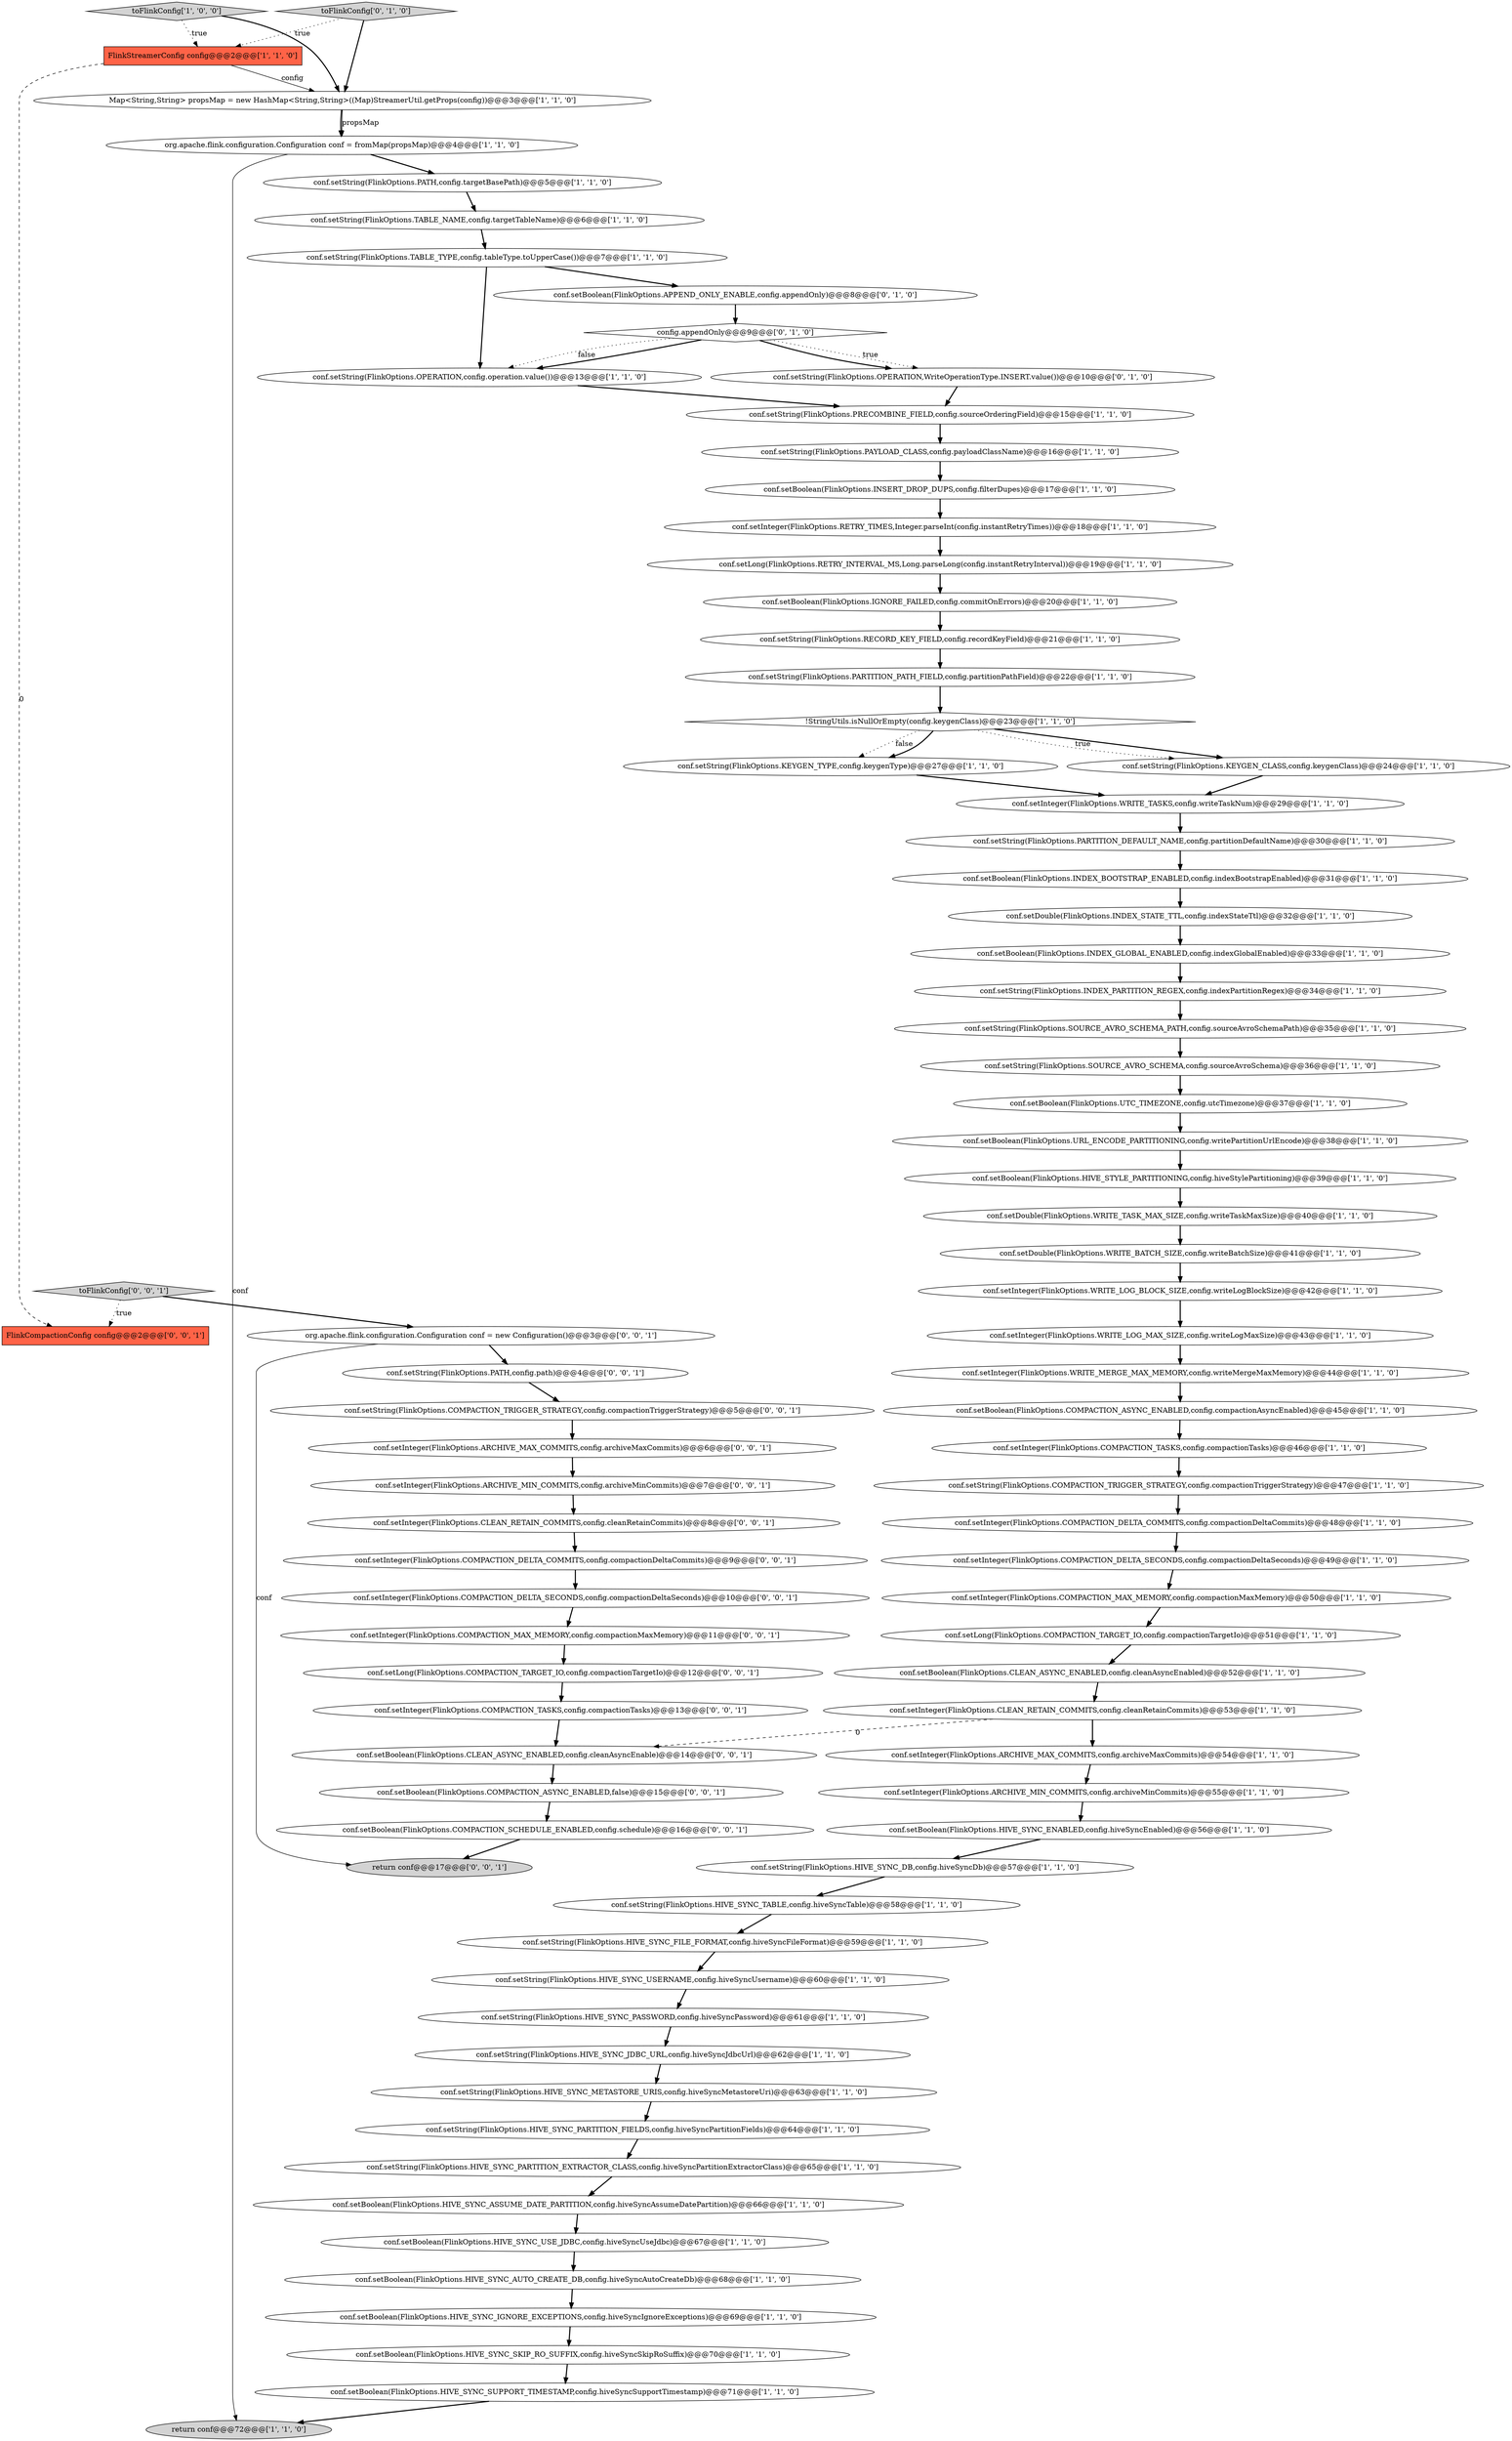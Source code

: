 digraph {
24 [style = filled, label = "conf.setInteger(FlinkOptions.WRITE_LOG_BLOCK_SIZE,config.writeLogBlockSize)@@@42@@@['1', '1', '0']", fillcolor = white, shape = ellipse image = "AAA0AAABBB1BBB"];
64 [style = filled, label = "toFlinkConfig['0', '1', '0']", fillcolor = lightgray, shape = diamond image = "AAA0AAABBB2BBB"];
68 [style = filled, label = "org.apache.flink.configuration.Configuration conf = new Configuration()@@@3@@@['0', '0', '1']", fillcolor = white, shape = ellipse image = "AAA0AAABBB3BBB"];
23 [style = filled, label = "conf.setDouble(FlinkOptions.WRITE_BATCH_SIZE,config.writeBatchSize)@@@41@@@['1', '1', '0']", fillcolor = white, shape = ellipse image = "AAA0AAABBB1BBB"];
34 [style = filled, label = "conf.setInteger(FlinkOptions.WRITE_MERGE_MAX_MEMORY,config.writeMergeMaxMemory)@@@44@@@['1', '1', '0']", fillcolor = white, shape = ellipse image = "AAA0AAABBB1BBB"];
8 [style = filled, label = "conf.setBoolean(FlinkOptions.HIVE_SYNC_ENABLED,config.hiveSyncEnabled)@@@56@@@['1', '1', '0']", fillcolor = white, shape = ellipse image = "AAA0AAABBB1BBB"];
51 [style = filled, label = "return conf@@@72@@@['1', '1', '0']", fillcolor = lightgray, shape = ellipse image = "AAA0AAABBB1BBB"];
75 [style = filled, label = "conf.setLong(FlinkOptions.COMPACTION_TARGET_IO,config.compactionTargetIo)@@@12@@@['0', '0', '1']", fillcolor = white, shape = ellipse image = "AAA0AAABBB3BBB"];
29 [style = filled, label = "org.apache.flink.configuration.Configuration conf = fromMap(propsMap)@@@4@@@['1', '1', '0']", fillcolor = white, shape = ellipse image = "AAA0AAABBB1BBB"];
69 [style = filled, label = "conf.setInteger(FlinkOptions.COMPACTION_DELTA_SECONDS,config.compactionDeltaSeconds)@@@10@@@['0', '0', '1']", fillcolor = white, shape = ellipse image = "AAA0AAABBB3BBB"];
36 [style = filled, label = "conf.setString(FlinkOptions.PARTITION_PATH_FIELD,config.partitionPathField)@@@22@@@['1', '1', '0']", fillcolor = white, shape = ellipse image = "AAA0AAABBB1BBB"];
60 [style = filled, label = "conf.setString(FlinkOptions.HIVE_SYNC_TABLE,config.hiveSyncTable)@@@58@@@['1', '1', '0']", fillcolor = white, shape = ellipse image = "AAA0AAABBB1BBB"];
76 [style = filled, label = "conf.setInteger(FlinkOptions.COMPACTION_MAX_MEMORY,config.compactionMaxMemory)@@@11@@@['0', '0', '1']", fillcolor = white, shape = ellipse image = "AAA0AAABBB3BBB"];
33 [style = filled, label = "conf.setBoolean(FlinkOptions.HIVE_SYNC_USE_JDBC,config.hiveSyncUseJdbc)@@@67@@@['1', '1', '0']", fillcolor = white, shape = ellipse image = "AAA0AAABBB1BBB"];
10 [style = filled, label = "conf.setString(FlinkOptions.HIVE_SYNC_USERNAME,config.hiveSyncUsername)@@@60@@@['1', '1', '0']", fillcolor = white, shape = ellipse image = "AAA0AAABBB1BBB"];
19 [style = filled, label = "conf.setBoolean(FlinkOptions.INSERT_DROP_DUPS,config.filterDupes)@@@17@@@['1', '1', '0']", fillcolor = white, shape = ellipse image = "AAA0AAABBB1BBB"];
27 [style = filled, label = "conf.setString(FlinkOptions.PARTITION_DEFAULT_NAME,config.partitionDefaultName)@@@30@@@['1', '1', '0']", fillcolor = white, shape = ellipse image = "AAA0AAABBB1BBB"];
37 [style = filled, label = "conf.setBoolean(FlinkOptions.COMPACTION_ASYNC_ENABLED,config.compactionAsyncEnabled)@@@45@@@['1', '1', '0']", fillcolor = white, shape = ellipse image = "AAA0AAABBB1BBB"];
20 [style = filled, label = "conf.setString(FlinkOptions.INDEX_PARTITION_REGEX,config.indexPartitionRegex)@@@34@@@['1', '1', '0']", fillcolor = white, shape = ellipse image = "AAA0AAABBB1BBB"];
71 [style = filled, label = "conf.setString(FlinkOptions.COMPACTION_TRIGGER_STRATEGY,config.compactionTriggerStrategy)@@@5@@@['0', '0', '1']", fillcolor = white, shape = ellipse image = "AAA0AAABBB3BBB"];
56 [style = filled, label = "conf.setInteger(FlinkOptions.COMPACTION_TASKS,config.compactionTasks)@@@46@@@['1', '1', '0']", fillcolor = white, shape = ellipse image = "AAA0AAABBB1BBB"];
81 [style = filled, label = "return conf@@@17@@@['0', '0', '1']", fillcolor = lightgray, shape = ellipse image = "AAA0AAABBB3BBB"];
50 [style = filled, label = "conf.setBoolean(FlinkOptions.UTC_TIMEZONE,config.utcTimezone)@@@37@@@['1', '1', '0']", fillcolor = white, shape = ellipse image = "AAA0AAABBB1BBB"];
9 [style = filled, label = "conf.setBoolean(FlinkOptions.URL_ENCODE_PARTITIONING,config.writePartitionUrlEncode)@@@38@@@['1', '1', '0']", fillcolor = white, shape = ellipse image = "AAA0AAABBB1BBB"];
55 [style = filled, label = "conf.setInteger(FlinkOptions.ARCHIVE_MIN_COMMITS,config.archiveMinCommits)@@@55@@@['1', '1', '0']", fillcolor = white, shape = ellipse image = "AAA0AAABBB1BBB"];
54 [style = filled, label = "conf.setInteger(FlinkOptions.ARCHIVE_MAX_COMMITS,config.archiveMaxCommits)@@@54@@@['1', '1', '0']", fillcolor = white, shape = ellipse image = "AAA0AAABBB1BBB"];
61 [style = filled, label = "conf.setInteger(FlinkOptions.WRITE_TASKS,config.writeTaskNum)@@@29@@@['1', '1', '0']", fillcolor = white, shape = ellipse image = "AAA0AAABBB1BBB"];
35 [style = filled, label = "conf.setInteger(FlinkOptions.WRITE_LOG_MAX_SIZE,config.writeLogMaxSize)@@@43@@@['1', '1', '0']", fillcolor = white, shape = ellipse image = "AAA0AAABBB1BBB"];
65 [style = filled, label = "conf.setString(FlinkOptions.OPERATION,WriteOperationType.INSERT.value())@@@10@@@['0', '1', '0']", fillcolor = white, shape = ellipse image = "AAA1AAABBB2BBB"];
72 [style = filled, label = "conf.setInteger(FlinkOptions.COMPACTION_DELTA_COMMITS,config.compactionDeltaCommits)@@@9@@@['0', '0', '1']", fillcolor = white, shape = ellipse image = "AAA0AAABBB3BBB"];
74 [style = filled, label = "conf.setString(FlinkOptions.PATH,config.path)@@@4@@@['0', '0', '1']", fillcolor = white, shape = ellipse image = "AAA0AAABBB3BBB"];
14 [style = filled, label = "conf.setBoolean(FlinkOptions.INDEX_GLOBAL_ENABLED,config.indexGlobalEnabled)@@@33@@@['1', '1', '0']", fillcolor = white, shape = ellipse image = "AAA0AAABBB1BBB"];
57 [style = filled, label = "conf.setString(FlinkOptions.HIVE_SYNC_PARTITION_EXTRACTOR_CLASS,config.hiveSyncPartitionExtractorClass)@@@65@@@['1', '1', '0']", fillcolor = white, shape = ellipse image = "AAA0AAABBB1BBB"];
73 [style = filled, label = "conf.setBoolean(FlinkOptions.COMPACTION_ASYNC_ENABLED,false)@@@15@@@['0', '0', '1']", fillcolor = white, shape = ellipse image = "AAA0AAABBB3BBB"];
39 [style = filled, label = "conf.setBoolean(FlinkOptions.HIVE_SYNC_IGNORE_EXCEPTIONS,config.hiveSyncIgnoreExceptions)@@@69@@@['1', '1', '0']", fillcolor = white, shape = ellipse image = "AAA0AAABBB1BBB"];
7 [style = filled, label = "conf.setLong(FlinkOptions.RETRY_INTERVAL_MS,Long.parseLong(config.instantRetryInterval))@@@19@@@['1', '1', '0']", fillcolor = white, shape = ellipse image = "AAA0AAABBB1BBB"];
52 [style = filled, label = "conf.setString(FlinkOptions.TABLE_TYPE,config.tableType.toUpperCase())@@@7@@@['1', '1', '0']", fillcolor = white, shape = ellipse image = "AAA0AAABBB1BBB"];
26 [style = filled, label = "!StringUtils.isNullOrEmpty(config.keygenClass)@@@23@@@['1', '1', '0']", fillcolor = white, shape = diamond image = "AAA0AAABBB1BBB"];
0 [style = filled, label = "conf.setString(FlinkOptions.PATH,config.targetBasePath)@@@5@@@['1', '1', '0']", fillcolor = white, shape = ellipse image = "AAA0AAABBB1BBB"];
13 [style = filled, label = "Map<String,String> propsMap = new HashMap<String,String>((Map)StreamerUtil.getProps(config))@@@3@@@['1', '1', '0']", fillcolor = white, shape = ellipse image = "AAA0AAABBB1BBB"];
30 [style = filled, label = "conf.setBoolean(FlinkOptions.HIVE_SYNC_AUTO_CREATE_DB,config.hiveSyncAutoCreateDb)@@@68@@@['1', '1', '0']", fillcolor = white, shape = ellipse image = "AAA0AAABBB1BBB"];
43 [style = filled, label = "conf.setString(FlinkOptions.HIVE_SYNC_FILE_FORMAT,config.hiveSyncFileFormat)@@@59@@@['1', '1', '0']", fillcolor = white, shape = ellipse image = "AAA0AAABBB1BBB"];
44 [style = filled, label = "conf.setDouble(FlinkOptions.INDEX_STATE_TTL,config.indexStateTtl)@@@32@@@['1', '1', '0']", fillcolor = white, shape = ellipse image = "AAA0AAABBB1BBB"];
28 [style = filled, label = "conf.setBoolean(FlinkOptions.HIVE_SYNC_ASSUME_DATE_PARTITION,config.hiveSyncAssumeDatePartition)@@@66@@@['1', '1', '0']", fillcolor = white, shape = ellipse image = "AAA0AAABBB1BBB"];
47 [style = filled, label = "conf.setDouble(FlinkOptions.WRITE_TASK_MAX_SIZE,config.writeTaskMaxSize)@@@40@@@['1', '1', '0']", fillcolor = white, shape = ellipse image = "AAA0AAABBB1BBB"];
58 [style = filled, label = "conf.setLong(FlinkOptions.COMPACTION_TARGET_IO,config.compactionTargetIo)@@@51@@@['1', '1', '0']", fillcolor = white, shape = ellipse image = "AAA0AAABBB1BBB"];
38 [style = filled, label = "conf.setInteger(FlinkOptions.CLEAN_RETAIN_COMMITS,config.cleanRetainCommits)@@@53@@@['1', '1', '0']", fillcolor = white, shape = ellipse image = "AAA0AAABBB1BBB"];
67 [style = filled, label = "conf.setInteger(FlinkOptions.ARCHIVE_MIN_COMMITS,config.archiveMinCommits)@@@7@@@['0', '0', '1']", fillcolor = white, shape = ellipse image = "AAA0AAABBB3BBB"];
70 [style = filled, label = "toFlinkConfig['0', '0', '1']", fillcolor = lightgray, shape = diamond image = "AAA0AAABBB3BBB"];
79 [style = filled, label = "conf.setInteger(FlinkOptions.CLEAN_RETAIN_COMMITS,config.cleanRetainCommits)@@@8@@@['0', '0', '1']", fillcolor = white, shape = ellipse image = "AAA0AAABBB3BBB"];
15 [style = filled, label = "conf.setString(FlinkOptions.TABLE_NAME,config.targetTableName)@@@6@@@['1', '1', '0']", fillcolor = white, shape = ellipse image = "AAA0AAABBB1BBB"];
25 [style = filled, label = "conf.setString(FlinkOptions.COMPACTION_TRIGGER_STRATEGY,config.compactionTriggerStrategy)@@@47@@@['1', '1', '0']", fillcolor = white, shape = ellipse image = "AAA0AAABBB1BBB"];
16 [style = filled, label = "conf.setBoolean(FlinkOptions.HIVE_STYLE_PARTITIONING,config.hiveStylePartitioning)@@@39@@@['1', '1', '0']", fillcolor = white, shape = ellipse image = "AAA0AAABBB1BBB"];
1 [style = filled, label = "conf.setBoolean(FlinkOptions.INDEX_BOOTSTRAP_ENABLED,config.indexBootstrapEnabled)@@@31@@@['1', '1', '0']", fillcolor = white, shape = ellipse image = "AAA0AAABBB1BBB"];
17 [style = filled, label = "toFlinkConfig['1', '0', '0']", fillcolor = lightgray, shape = diamond image = "AAA0AAABBB1BBB"];
40 [style = filled, label = "conf.setString(FlinkOptions.SOURCE_AVRO_SCHEMA,config.sourceAvroSchema)@@@36@@@['1', '1', '0']", fillcolor = white, shape = ellipse image = "AAA0AAABBB1BBB"];
32 [style = filled, label = "conf.setString(FlinkOptions.HIVE_SYNC_PARTITION_FIELDS,config.hiveSyncPartitionFields)@@@64@@@['1', '1', '0']", fillcolor = white, shape = ellipse image = "AAA0AAABBB1BBB"];
12 [style = filled, label = "conf.setInteger(FlinkOptions.COMPACTION_DELTA_SECONDS,config.compactionDeltaSeconds)@@@49@@@['1', '1', '0']", fillcolor = white, shape = ellipse image = "AAA0AAABBB1BBB"];
77 [style = filled, label = "conf.setBoolean(FlinkOptions.COMPACTION_SCHEDULE_ENABLED,config.schedule)@@@16@@@['0', '0', '1']", fillcolor = white, shape = ellipse image = "AAA0AAABBB3BBB"];
41 [style = filled, label = "conf.setString(FlinkOptions.HIVE_SYNC_DB,config.hiveSyncDb)@@@57@@@['1', '1', '0']", fillcolor = white, shape = ellipse image = "AAA0AAABBB1BBB"];
5 [style = filled, label = "conf.setString(FlinkOptions.RECORD_KEY_FIELD,config.recordKeyField)@@@21@@@['1', '1', '0']", fillcolor = white, shape = ellipse image = "AAA0AAABBB1BBB"];
2 [style = filled, label = "conf.setString(FlinkOptions.HIVE_SYNC_METASTORE_URIS,config.hiveSyncMetastoreUri)@@@63@@@['1', '1', '0']", fillcolor = white, shape = ellipse image = "AAA0AAABBB1BBB"];
18 [style = filled, label = "conf.setBoolean(FlinkOptions.HIVE_SYNC_SUPPORT_TIMESTAMP,config.hiveSyncSupportTimestamp)@@@71@@@['1', '1', '0']", fillcolor = white, shape = ellipse image = "AAA0AAABBB1BBB"];
11 [style = filled, label = "conf.setBoolean(FlinkOptions.CLEAN_ASYNC_ENABLED,config.cleanAsyncEnabled)@@@52@@@['1', '1', '0']", fillcolor = white, shape = ellipse image = "AAA0AAABBB1BBB"];
22 [style = filled, label = "conf.setString(FlinkOptions.HIVE_SYNC_PASSWORD,config.hiveSyncPassword)@@@61@@@['1', '1', '0']", fillcolor = white, shape = ellipse image = "AAA0AAABBB1BBB"];
48 [style = filled, label = "conf.setInteger(FlinkOptions.COMPACTION_DELTA_COMMITS,config.compactionDeltaCommits)@@@48@@@['1', '1', '0']", fillcolor = white, shape = ellipse image = "AAA0AAABBB1BBB"];
46 [style = filled, label = "conf.setString(FlinkOptions.PAYLOAD_CLASS,config.payloadClassName)@@@16@@@['1', '1', '0']", fillcolor = white, shape = ellipse image = "AAA0AAABBB1BBB"];
62 [style = filled, label = "conf.setInteger(FlinkOptions.COMPACTION_MAX_MEMORY,config.compactionMaxMemory)@@@50@@@['1', '1', '0']", fillcolor = white, shape = ellipse image = "AAA0AAABBB1BBB"];
4 [style = filled, label = "conf.setBoolean(FlinkOptions.IGNORE_FAILED,config.commitOnErrors)@@@20@@@['1', '1', '0']", fillcolor = white, shape = ellipse image = "AAA0AAABBB1BBB"];
66 [style = filled, label = "config.appendOnly@@@9@@@['0', '1', '0']", fillcolor = white, shape = diamond image = "AAA1AAABBB2BBB"];
82 [style = filled, label = "conf.setInteger(FlinkOptions.COMPACTION_TASKS,config.compactionTasks)@@@13@@@['0', '0', '1']", fillcolor = white, shape = ellipse image = "AAA0AAABBB3BBB"];
83 [style = filled, label = "FlinkCompactionConfig config@@@2@@@['0', '0', '1']", fillcolor = tomato, shape = box image = "AAA0AAABBB3BBB"];
3 [style = filled, label = "conf.setString(FlinkOptions.KEYGEN_CLASS,config.keygenClass)@@@24@@@['1', '1', '0']", fillcolor = white, shape = ellipse image = "AAA0AAABBB1BBB"];
21 [style = filled, label = "conf.setString(FlinkOptions.SOURCE_AVRO_SCHEMA_PATH,config.sourceAvroSchemaPath)@@@35@@@['1', '1', '0']", fillcolor = white, shape = ellipse image = "AAA0AAABBB1BBB"];
42 [style = filled, label = "conf.setInteger(FlinkOptions.RETRY_TIMES,Integer.parseInt(config.instantRetryTimes))@@@18@@@['1', '1', '0']", fillcolor = white, shape = ellipse image = "AAA0AAABBB1BBB"];
45 [style = filled, label = "conf.setString(FlinkOptions.PRECOMBINE_FIELD,config.sourceOrderingField)@@@15@@@['1', '1', '0']", fillcolor = white, shape = ellipse image = "AAA0AAABBB1BBB"];
80 [style = filled, label = "conf.setBoolean(FlinkOptions.CLEAN_ASYNC_ENABLED,config.cleanAsyncEnable)@@@14@@@['0', '0', '1']", fillcolor = white, shape = ellipse image = "AAA0AAABBB3BBB"];
59 [style = filled, label = "conf.setString(FlinkOptions.HIVE_SYNC_JDBC_URL,config.hiveSyncJdbcUrl)@@@62@@@['1', '1', '0']", fillcolor = white, shape = ellipse image = "AAA0AAABBB1BBB"];
53 [style = filled, label = "conf.setString(FlinkOptions.KEYGEN_TYPE,config.keygenType)@@@27@@@['1', '1', '0']", fillcolor = white, shape = ellipse image = "AAA0AAABBB1BBB"];
49 [style = filled, label = "conf.setBoolean(FlinkOptions.HIVE_SYNC_SKIP_RO_SUFFIX,config.hiveSyncSkipRoSuffix)@@@70@@@['1', '1', '0']", fillcolor = white, shape = ellipse image = "AAA0AAABBB1BBB"];
63 [style = filled, label = "conf.setBoolean(FlinkOptions.APPEND_ONLY_ENABLE,config.appendOnly)@@@8@@@['0', '1', '0']", fillcolor = white, shape = ellipse image = "AAA1AAABBB2BBB"];
78 [style = filled, label = "conf.setInteger(FlinkOptions.ARCHIVE_MAX_COMMITS,config.archiveMaxCommits)@@@6@@@['0', '0', '1']", fillcolor = white, shape = ellipse image = "AAA0AAABBB3BBB"];
6 [style = filled, label = "FlinkStreamerConfig config@@@2@@@['1', '1', '0']", fillcolor = tomato, shape = box image = "AAA0AAABBB1BBB"];
31 [style = filled, label = "conf.setString(FlinkOptions.OPERATION,config.operation.value())@@@13@@@['1', '1', '0']", fillcolor = white, shape = ellipse image = "AAA0AAABBB1BBB"];
6->83 [style = dashed, label="0"];
50->9 [style = bold, label=""];
66->65 [style = dotted, label="true"];
18->51 [style = bold, label=""];
64->6 [style = dotted, label="true"];
68->81 [style = solid, label="conf"];
43->10 [style = bold, label=""];
56->25 [style = bold, label=""];
67->79 [style = bold, label=""];
74->71 [style = bold, label=""];
45->46 [style = bold, label=""];
0->15 [style = bold, label=""];
17->13 [style = bold, label=""];
13->29 [style = bold, label=""];
26->53 [style = dotted, label="false"];
35->34 [style = bold, label=""];
53->61 [style = bold, label=""];
52->63 [style = bold, label=""];
71->78 [style = bold, label=""];
40->50 [style = bold, label=""];
24->35 [style = bold, label=""];
9->16 [style = bold, label=""];
79->72 [style = bold, label=""];
42->7 [style = bold, label=""];
37->56 [style = bold, label=""];
72->69 [style = bold, label=""];
29->51 [style = solid, label="conf"];
58->11 [style = bold, label=""];
64->13 [style = bold, label=""];
63->66 [style = bold, label=""];
66->31 [style = bold, label=""];
41->60 [style = bold, label=""];
60->43 [style = bold, label=""];
16->47 [style = bold, label=""];
1->44 [style = bold, label=""];
46->19 [style = bold, label=""];
48->12 [style = bold, label=""];
28->33 [style = bold, label=""];
47->23 [style = bold, label=""];
2->32 [style = bold, label=""];
66->65 [style = bold, label=""];
13->29 [style = solid, label="propsMap"];
38->80 [style = dashed, label="0"];
26->3 [style = bold, label=""];
19->42 [style = bold, label=""];
80->73 [style = bold, label=""];
68->74 [style = bold, label=""];
21->40 [style = bold, label=""];
8->41 [style = bold, label=""];
25->48 [style = bold, label=""];
39->49 [style = bold, label=""];
76->75 [style = bold, label=""];
12->62 [style = bold, label=""];
31->45 [style = bold, label=""];
26->3 [style = dotted, label="true"];
52->31 [style = bold, label=""];
11->38 [style = bold, label=""];
59->2 [style = bold, label=""];
10->22 [style = bold, label=""];
22->59 [style = bold, label=""];
26->53 [style = bold, label=""];
3->61 [style = bold, label=""];
75->82 [style = bold, label=""];
5->36 [style = bold, label=""];
61->27 [style = bold, label=""];
82->80 [style = bold, label=""];
30->39 [style = bold, label=""];
15->52 [style = bold, label=""];
54->55 [style = bold, label=""];
70->68 [style = bold, label=""];
23->24 [style = bold, label=""];
4->5 [style = bold, label=""];
70->83 [style = dotted, label="true"];
55->8 [style = bold, label=""];
38->54 [style = bold, label=""];
57->28 [style = bold, label=""];
29->0 [style = bold, label=""];
65->45 [style = bold, label=""];
20->21 [style = bold, label=""];
73->77 [style = bold, label=""];
33->30 [style = bold, label=""];
49->18 [style = bold, label=""];
27->1 [style = bold, label=""];
7->4 [style = bold, label=""];
36->26 [style = bold, label=""];
78->67 [style = bold, label=""];
77->81 [style = bold, label=""];
66->31 [style = dotted, label="false"];
17->6 [style = dotted, label="true"];
44->14 [style = bold, label=""];
6->13 [style = solid, label="config"];
32->57 [style = bold, label=""];
34->37 [style = bold, label=""];
62->58 [style = bold, label=""];
14->20 [style = bold, label=""];
69->76 [style = bold, label=""];
}
